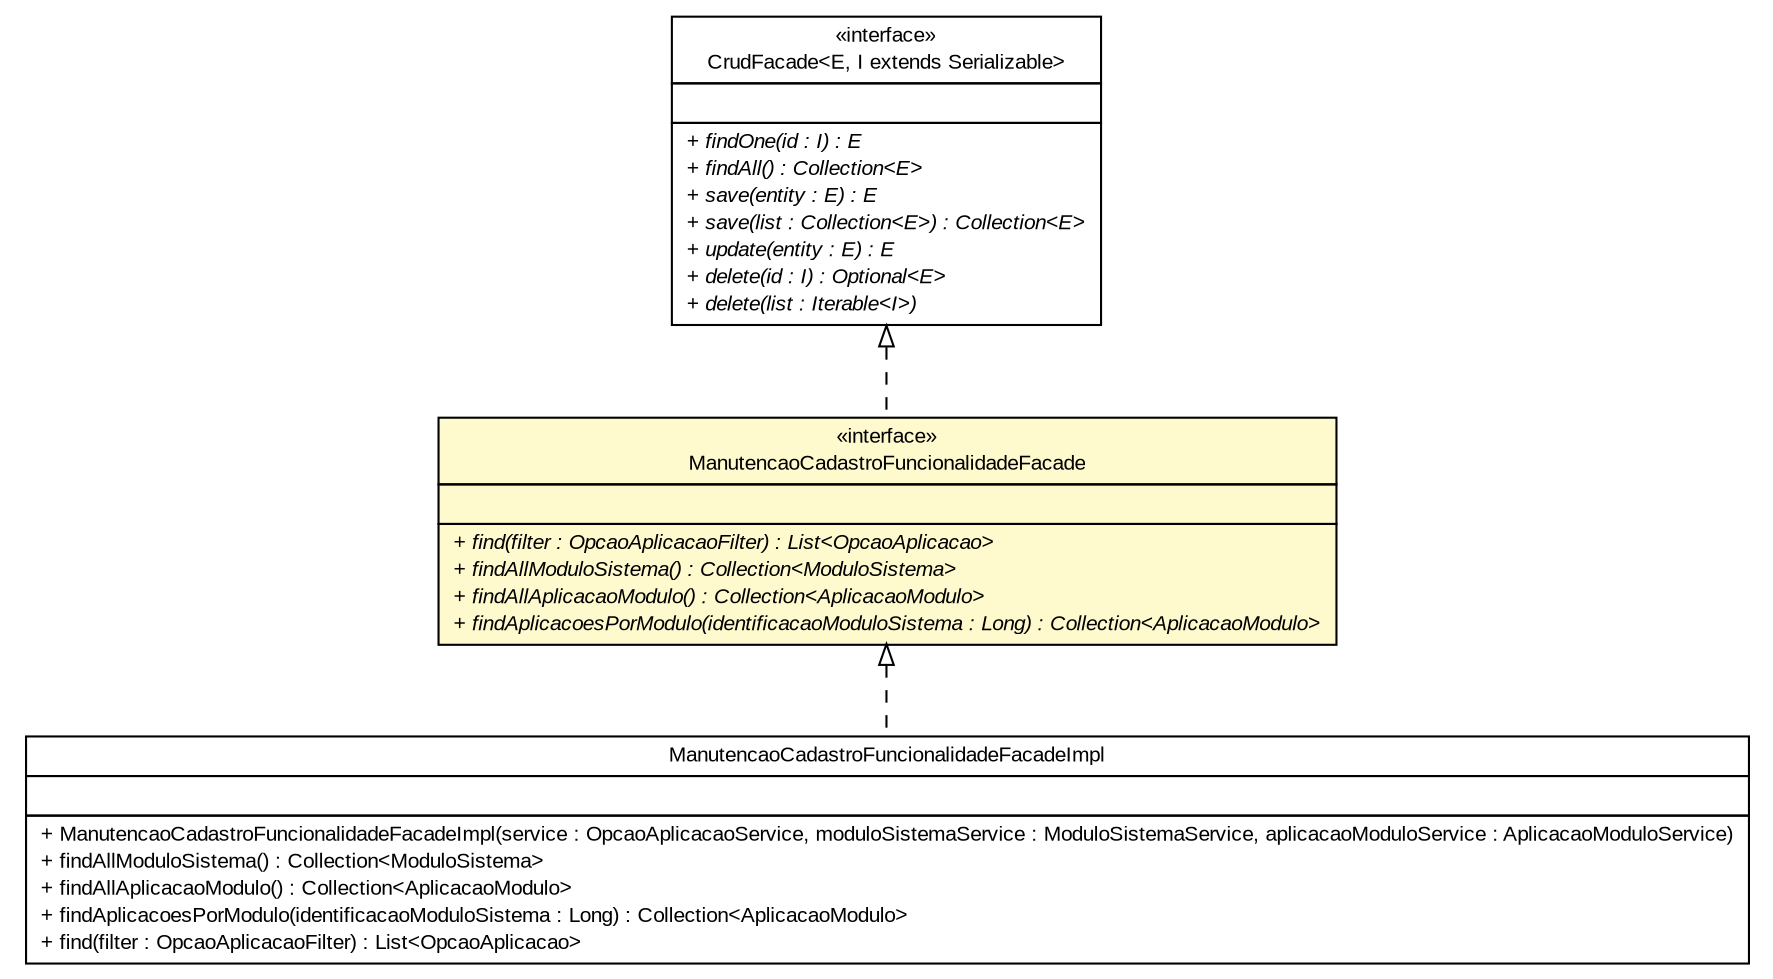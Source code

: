 #!/usr/local/bin/dot
#
# Class diagram 
# Generated by UMLGraph version R5_6 (http://www.umlgraph.org/)
#

digraph G {
	edge [fontname="arial",fontsize=10,labelfontname="arial",labelfontsize=10];
	node [fontname="arial",fontsize=10,shape=plaintext];
	nodesep=0.25;
	ranksep=0.5;
	// br.gov.to.sefaz.business.facade.CrudFacade<E, I extends java.io.Serializable>
	c528437 [label=<<table title="br.gov.to.sefaz.business.facade.CrudFacade" border="0" cellborder="1" cellspacing="0" cellpadding="2" port="p" href="../../../../business/facade/CrudFacade.html">
		<tr><td><table border="0" cellspacing="0" cellpadding="1">
<tr><td align="center" balign="center"> &#171;interface&#187; </td></tr>
<tr><td align="center" balign="center"> CrudFacade&lt;E, I extends Serializable&gt; </td></tr>
		</table></td></tr>
		<tr><td><table border="0" cellspacing="0" cellpadding="1">
<tr><td align="left" balign="left">  </td></tr>
		</table></td></tr>
		<tr><td><table border="0" cellspacing="0" cellpadding="1">
<tr><td align="left" balign="left"><font face="arial italic" point-size="10.0"> + findOne(id : I) : E </font></td></tr>
<tr><td align="left" balign="left"><font face="arial italic" point-size="10.0"> + findAll() : Collection&lt;E&gt; </font></td></tr>
<tr><td align="left" balign="left"><font face="arial italic" point-size="10.0"> + save(entity : E) : E </font></td></tr>
<tr><td align="left" balign="left"><font face="arial italic" point-size="10.0"> + save(list : Collection&lt;E&gt;) : Collection&lt;E&gt; </font></td></tr>
<tr><td align="left" balign="left"><font face="arial italic" point-size="10.0"> + update(entity : E) : E </font></td></tr>
<tr><td align="left" balign="left"><font face="arial italic" point-size="10.0"> + delete(id : I) : Optional&lt;E&gt; </font></td></tr>
<tr><td align="left" balign="left"><font face="arial italic" point-size="10.0"> + delete(list : Iterable&lt;I&gt;) </font></td></tr>
		</table></td></tr>
		</table>>, URL="../../../../business/facade/CrudFacade.html", fontname="arial", fontcolor="black", fontsize=10.0];
	// br.gov.to.sefaz.seg.business.gestao.facade.ManutencaoCadastroFuncionalidadeFacade
	c528542 [label=<<table title="br.gov.to.sefaz.seg.business.gestao.facade.ManutencaoCadastroFuncionalidadeFacade" border="0" cellborder="1" cellspacing="0" cellpadding="2" port="p" bgcolor="lemonChiffon" href="./ManutencaoCadastroFuncionalidadeFacade.html">
		<tr><td><table border="0" cellspacing="0" cellpadding="1">
<tr><td align="center" balign="center"> &#171;interface&#187; </td></tr>
<tr><td align="center" balign="center"> ManutencaoCadastroFuncionalidadeFacade </td></tr>
		</table></td></tr>
		<tr><td><table border="0" cellspacing="0" cellpadding="1">
<tr><td align="left" balign="left">  </td></tr>
		</table></td></tr>
		<tr><td><table border="0" cellspacing="0" cellpadding="1">
<tr><td align="left" balign="left"><font face="arial italic" point-size="10.0"> + find(filter : OpcaoAplicacaoFilter) : List&lt;OpcaoAplicacao&gt; </font></td></tr>
<tr><td align="left" balign="left"><font face="arial italic" point-size="10.0"> + findAllModuloSistema() : Collection&lt;ModuloSistema&gt; </font></td></tr>
<tr><td align="left" balign="left"><font face="arial italic" point-size="10.0"> + findAllAplicacaoModulo() : Collection&lt;AplicacaoModulo&gt; </font></td></tr>
<tr><td align="left" balign="left"><font face="arial italic" point-size="10.0"> + findAplicacoesPorModulo(identificacaoModuloSistema : Long) : Collection&lt;AplicacaoModulo&gt; </font></td></tr>
		</table></td></tr>
		</table>>, URL="./ManutencaoCadastroFuncionalidadeFacade.html", fontname="arial", fontcolor="black", fontsize=10.0];
	// br.gov.to.sefaz.seg.business.gestao.facade.impl.ManutencaoCadastroFuncionalidadeFacadeImpl
	c528556 [label=<<table title="br.gov.to.sefaz.seg.business.gestao.facade.impl.ManutencaoCadastroFuncionalidadeFacadeImpl" border="0" cellborder="1" cellspacing="0" cellpadding="2" port="p" href="./impl/ManutencaoCadastroFuncionalidadeFacadeImpl.html">
		<tr><td><table border="0" cellspacing="0" cellpadding="1">
<tr><td align="center" balign="center"> ManutencaoCadastroFuncionalidadeFacadeImpl </td></tr>
		</table></td></tr>
		<tr><td><table border="0" cellspacing="0" cellpadding="1">
<tr><td align="left" balign="left">  </td></tr>
		</table></td></tr>
		<tr><td><table border="0" cellspacing="0" cellpadding="1">
<tr><td align="left" balign="left"> + ManutencaoCadastroFuncionalidadeFacadeImpl(service : OpcaoAplicacaoService, moduloSistemaService : ModuloSistemaService, aplicacaoModuloService : AplicacaoModuloService) </td></tr>
<tr><td align="left" balign="left"> + findAllModuloSistema() : Collection&lt;ModuloSistema&gt; </td></tr>
<tr><td align="left" balign="left"> + findAllAplicacaoModulo() : Collection&lt;AplicacaoModulo&gt; </td></tr>
<tr><td align="left" balign="left"> + findAplicacoesPorModulo(identificacaoModuloSistema : Long) : Collection&lt;AplicacaoModulo&gt; </td></tr>
<tr><td align="left" balign="left"> + find(filter : OpcaoAplicacaoFilter) : List&lt;OpcaoAplicacao&gt; </td></tr>
		</table></td></tr>
		</table>>, URL="./impl/ManutencaoCadastroFuncionalidadeFacadeImpl.html", fontname="arial", fontcolor="black", fontsize=10.0];
	//br.gov.to.sefaz.seg.business.gestao.facade.ManutencaoCadastroFuncionalidadeFacade implements br.gov.to.sefaz.business.facade.CrudFacade<E, I extends java.io.Serializable>
	c528437:p -> c528542:p [dir=back,arrowtail=empty,style=dashed];
	//br.gov.to.sefaz.seg.business.gestao.facade.impl.ManutencaoCadastroFuncionalidadeFacadeImpl implements br.gov.to.sefaz.seg.business.gestao.facade.ManutencaoCadastroFuncionalidadeFacade
	c528542:p -> c528556:p [dir=back,arrowtail=empty,style=dashed];
}

